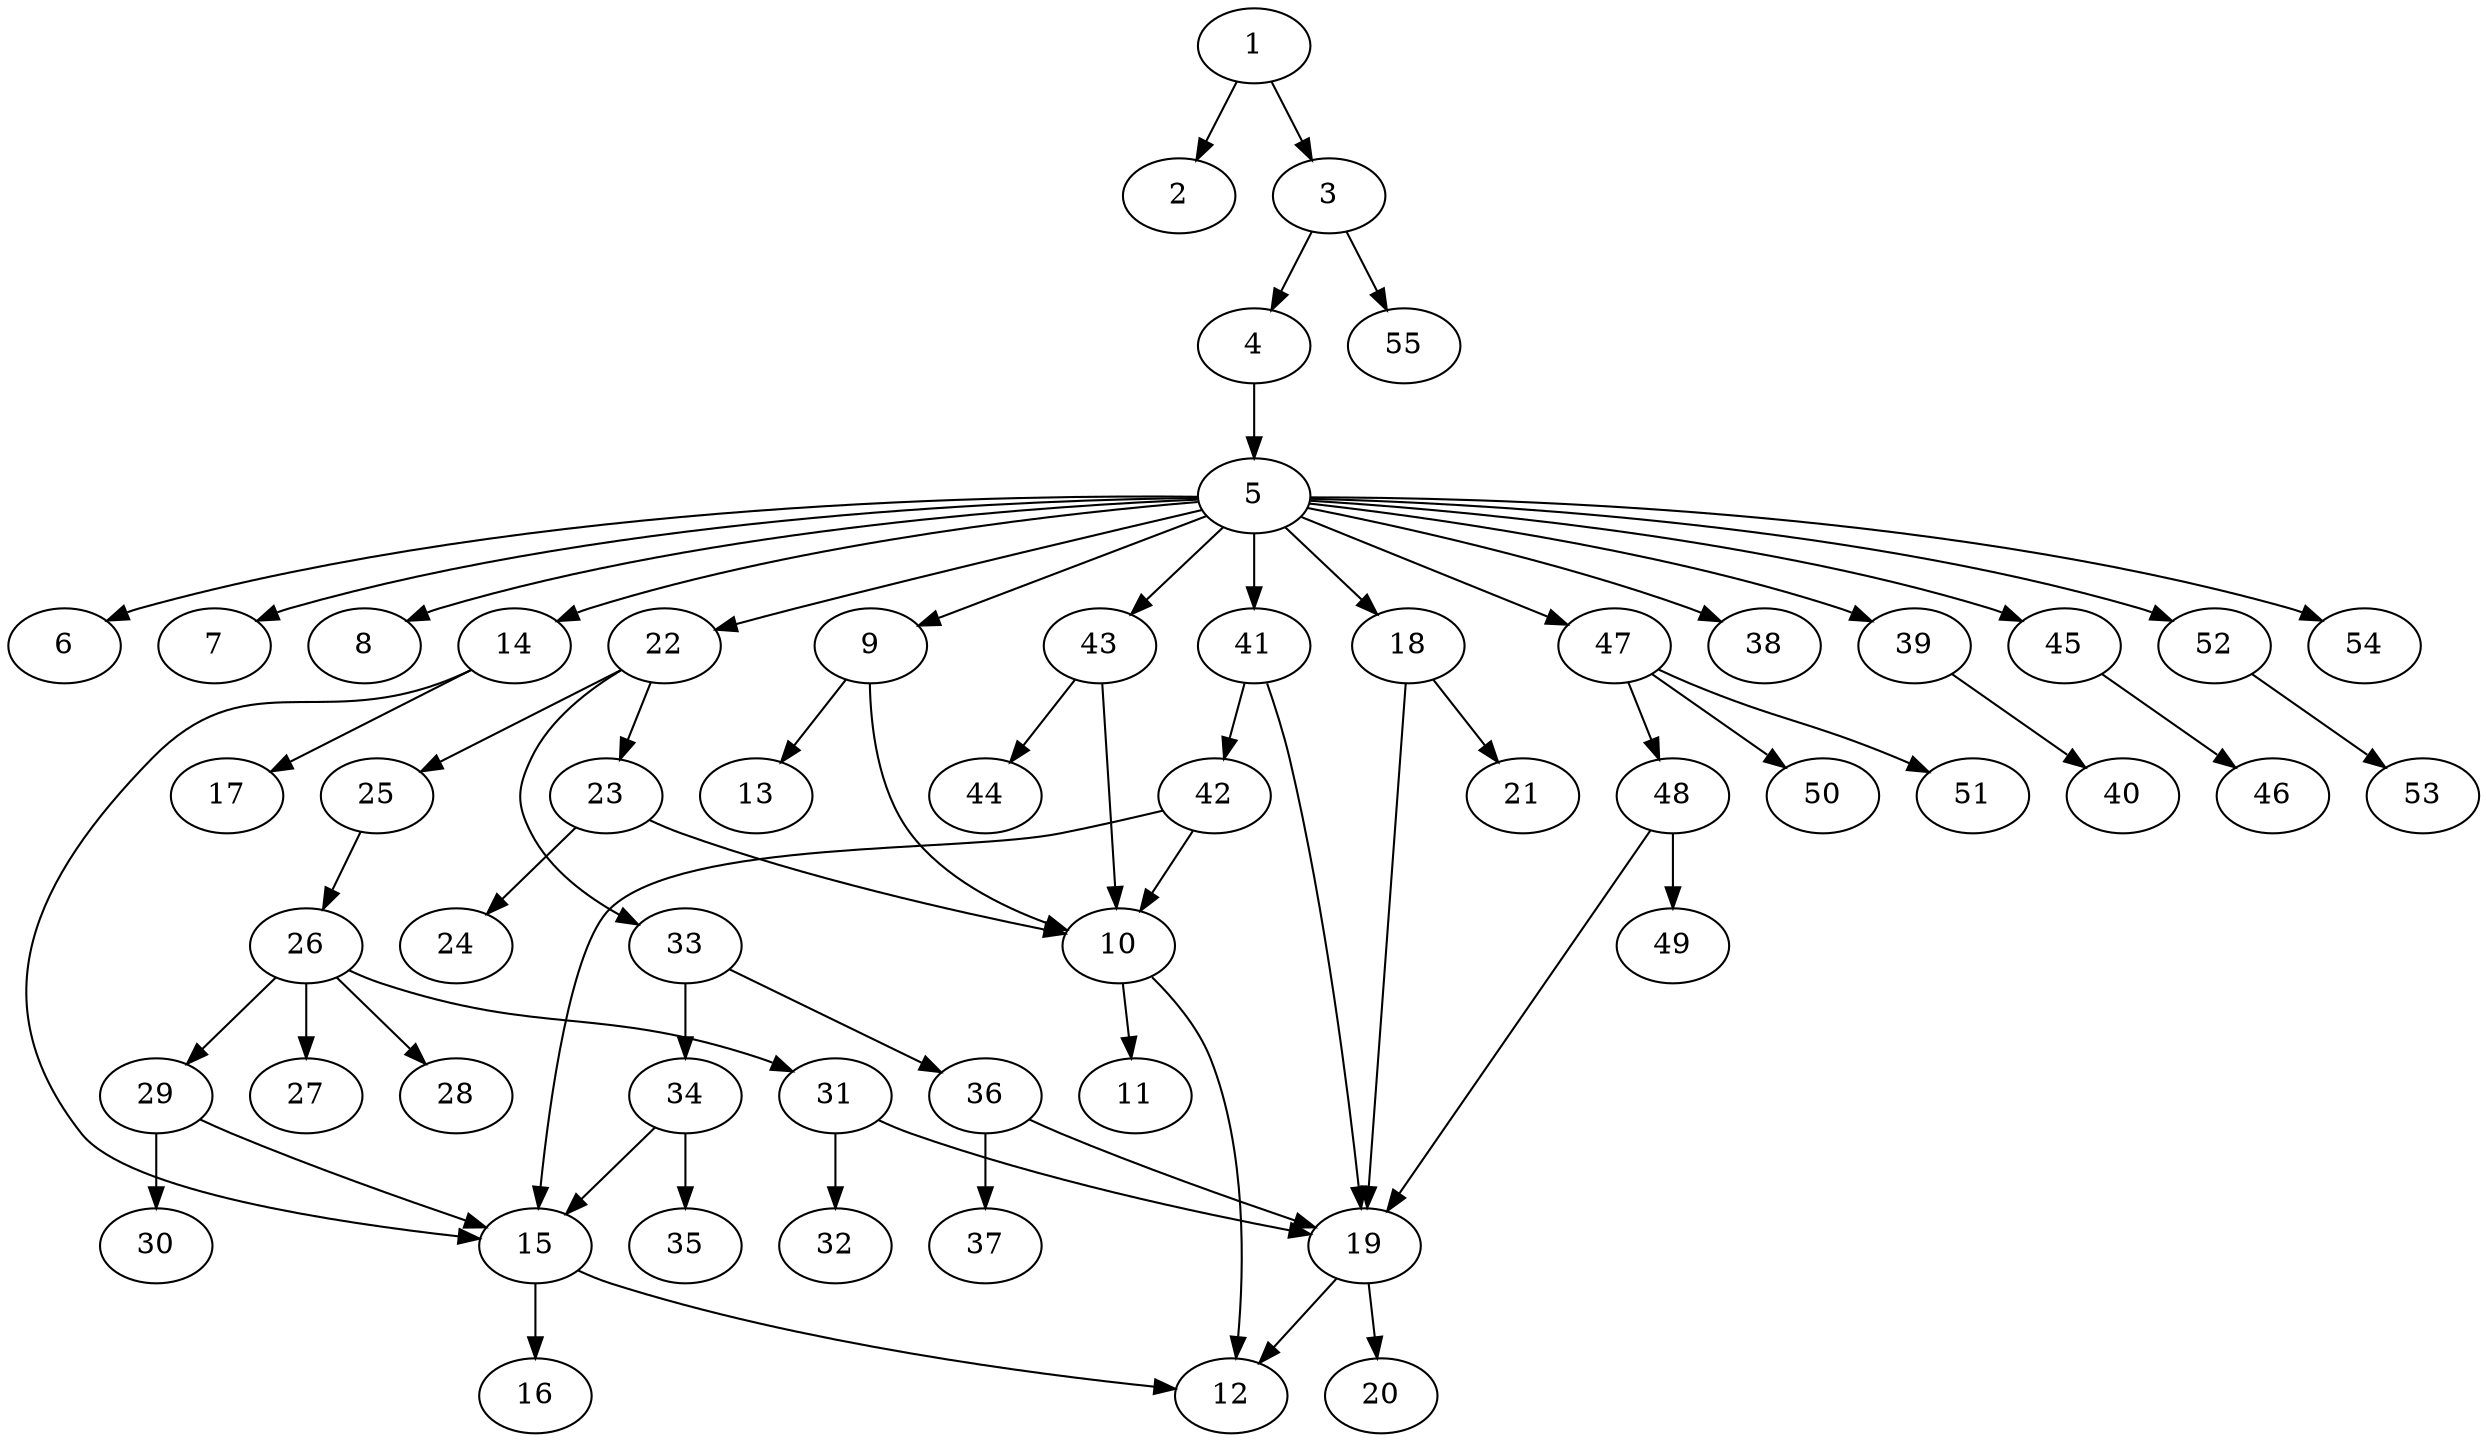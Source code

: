 
digraph G{
1 -> 2
1 -> 3
3 -> 4
4 -> 5
5 -> 6
5 -> 7
5 -> 8
5 -> 9
9 -> 10
10 -> 11
10 -> 12
9 -> 13
5 -> 14
14 -> 15
15 -> 16
15 -> 12
14 -> 17
5 -> 18
18 -> 19
19 -> 20
19 -> 12
18 -> 21
5 -> 22
22 -> 23
23 -> 10
23 -> 24
22 -> 25
25 -> 26
26 -> 27
26 -> 28
26 -> 29
29 -> 15
29 -> 30
26 -> 31
31 -> 19
31 -> 32
22 -> 33
33 -> 34
34 -> 15
34 -> 35
33 -> 36
36 -> 19
36 -> 37
5 -> 38
5 -> 39
39 -> 40
5 -> 41
41 -> 19
41 -> 42
42 -> 10
42 -> 15
5 -> 43
43 -> 10
43 -> 44
5 -> 45
45 -> 46
5 -> 47
47 -> 48
48 -> 19
48 -> 49
47 -> 50
47 -> 51
5 -> 52
52 -> 53
5 -> 54
3 -> 55
}